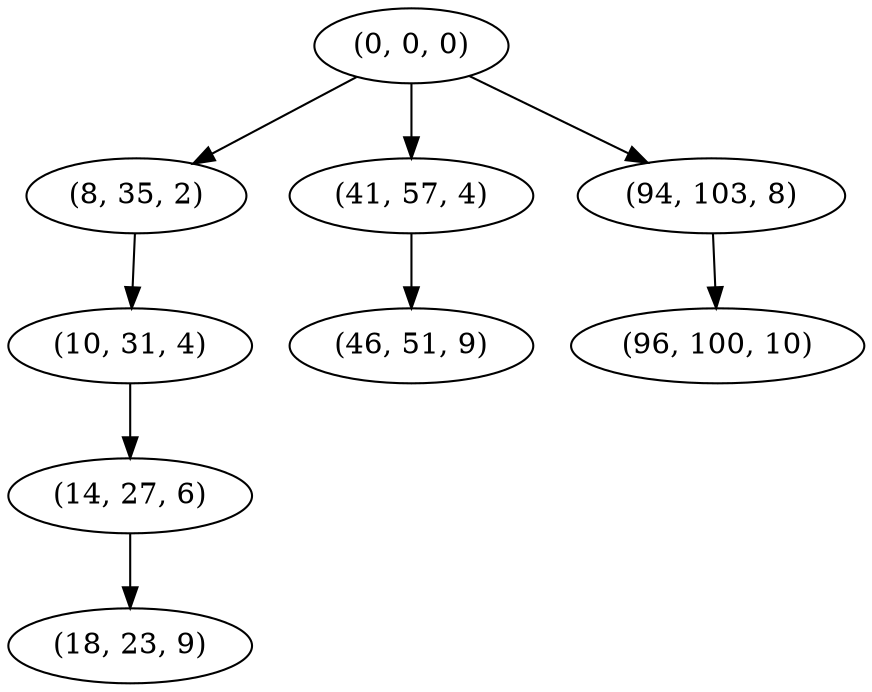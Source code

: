 digraph tree {
    "(0, 0, 0)";
    "(8, 35, 2)";
    "(10, 31, 4)";
    "(14, 27, 6)";
    "(18, 23, 9)";
    "(41, 57, 4)";
    "(46, 51, 9)";
    "(94, 103, 8)";
    "(96, 100, 10)";
    "(0, 0, 0)" -> "(8, 35, 2)";
    "(0, 0, 0)" -> "(41, 57, 4)";
    "(0, 0, 0)" -> "(94, 103, 8)";
    "(8, 35, 2)" -> "(10, 31, 4)";
    "(10, 31, 4)" -> "(14, 27, 6)";
    "(14, 27, 6)" -> "(18, 23, 9)";
    "(41, 57, 4)" -> "(46, 51, 9)";
    "(94, 103, 8)" -> "(96, 100, 10)";
}
